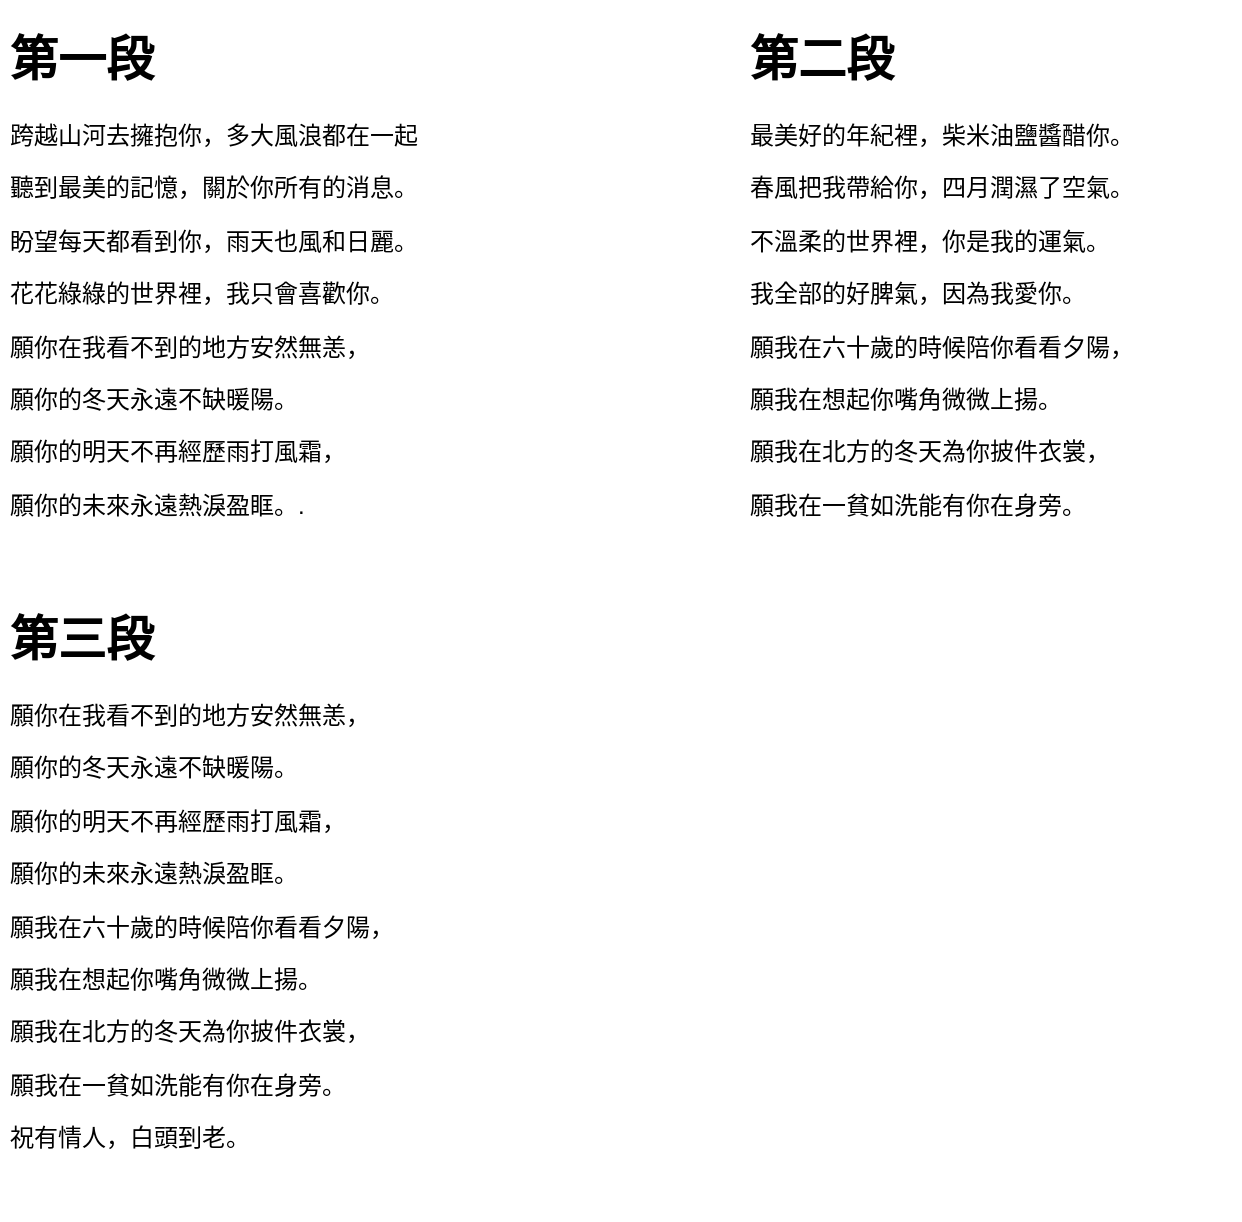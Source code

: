 <mxfile version="13.7.3" type="github">
  <diagram id="m5e-ou4DL4kr0jXQwC1v" name="Page-1">
    <mxGraphModel dx="868" dy="450" grid="1" gridSize="10" guides="1" tooltips="1" connect="1" arrows="1" fold="1" page="1" pageScale="1" pageWidth="827" pageHeight="1169" math="0" shadow="0">
      <root>
        <mxCell id="0" />
        <mxCell id="1" parent="0" />
        <mxCell id="npccBUpJlFHBpepRetwu-3" value="&lt;h1&gt;第一段&lt;/h1&gt;&lt;p&gt;跨越山河去擁抱你，多大風浪都在一起&lt;/p&gt;&lt;p&gt;聽到最美的記憶，關於你所有的消息。&lt;/p&gt;&lt;p&gt;盼望每天都看到你，雨天也風和日麗。&lt;/p&gt;&lt;p&gt;花花綠綠的世界裡，我只會喜歡你。&lt;/p&gt;&lt;p&gt;願你在我看不到的地方安然無恙，&lt;/p&gt;&lt;p&gt;願你的冬天永遠不缺暖陽。&lt;/p&gt;&lt;p&gt;願你的明天不再經歷雨打風霜，&lt;/p&gt;&lt;p&gt;&lt;span&gt;願你的未來永遠熱淚盈眶。&lt;/span&gt;.&lt;/p&gt;" style="text;html=1;strokeColor=none;fillColor=none;spacing=5;spacingTop=-20;whiteSpace=wrap;overflow=hidden;rounded=0;" vertex="1" parent="1">
          <mxGeometry x="60" y="40" width="270" height="250" as="geometry" />
        </mxCell>
        <mxCell id="npccBUpJlFHBpepRetwu-4" value="&lt;h1&gt;第二段&lt;/h1&gt;&lt;p&gt;最美好的年紀裡，柴米油鹽醬醋你。&lt;/p&gt;&lt;p&gt;春風把我帶給你，四月潤濕了空氣。&lt;/p&gt;&lt;p&gt;不溫柔的世界裡，你是我的運氣。&lt;/p&gt;&lt;p&gt;我全部的好脾氣，因為我愛你。&lt;/p&gt;&lt;p&gt;願我在六十歲的時候陪你看看夕陽，&lt;/p&gt;&lt;p&gt;願我在想起你嘴角微微上揚。&lt;/p&gt;&lt;p&gt;願我在北方的冬天為你披件衣裳，&lt;/p&gt;&lt;p&gt;願我在一貧如洗能有你在身旁。&lt;/p&gt;" style="text;html=1;strokeColor=none;fillColor=none;spacing=5;spacingTop=-20;whiteSpace=wrap;overflow=hidden;rounded=0;" vertex="1" parent="1">
          <mxGeometry x="430" y="40" width="250" height="250" as="geometry" />
        </mxCell>
        <mxCell id="npccBUpJlFHBpepRetwu-5" value="&lt;h1&gt;第三段&lt;/h1&gt;&lt;p&gt;願你在我看不到的地方安然無恙，&lt;/p&gt;&lt;p&gt;願你的冬天永遠不缺暖陽。&lt;/p&gt;&lt;p&gt;願你的明天不再經歷雨打風霜，&lt;/p&gt;&lt;p&gt;願你的未來永遠熱淚盈眶。&lt;/p&gt;&lt;p&gt;願我在六十歲的時候陪你看看夕陽，&lt;/p&gt;&lt;p&gt;願我在想起你嘴角微微上揚。&lt;/p&gt;&lt;p&gt;願我在北方的冬天為你披件衣裳，&lt;/p&gt;&lt;p&gt;願我在一貧如洗能有你在身旁。&lt;/p&gt;&lt;p&gt;祝有情人，白頭到老。&lt;/p&gt;" style="text;html=1;strokeColor=none;fillColor=none;spacing=5;spacingTop=-20;whiteSpace=wrap;overflow=hidden;rounded=0;" vertex="1" parent="1">
          <mxGeometry x="60" y="330" width="280" height="310" as="geometry" />
        </mxCell>
      </root>
    </mxGraphModel>
  </diagram>
</mxfile>
